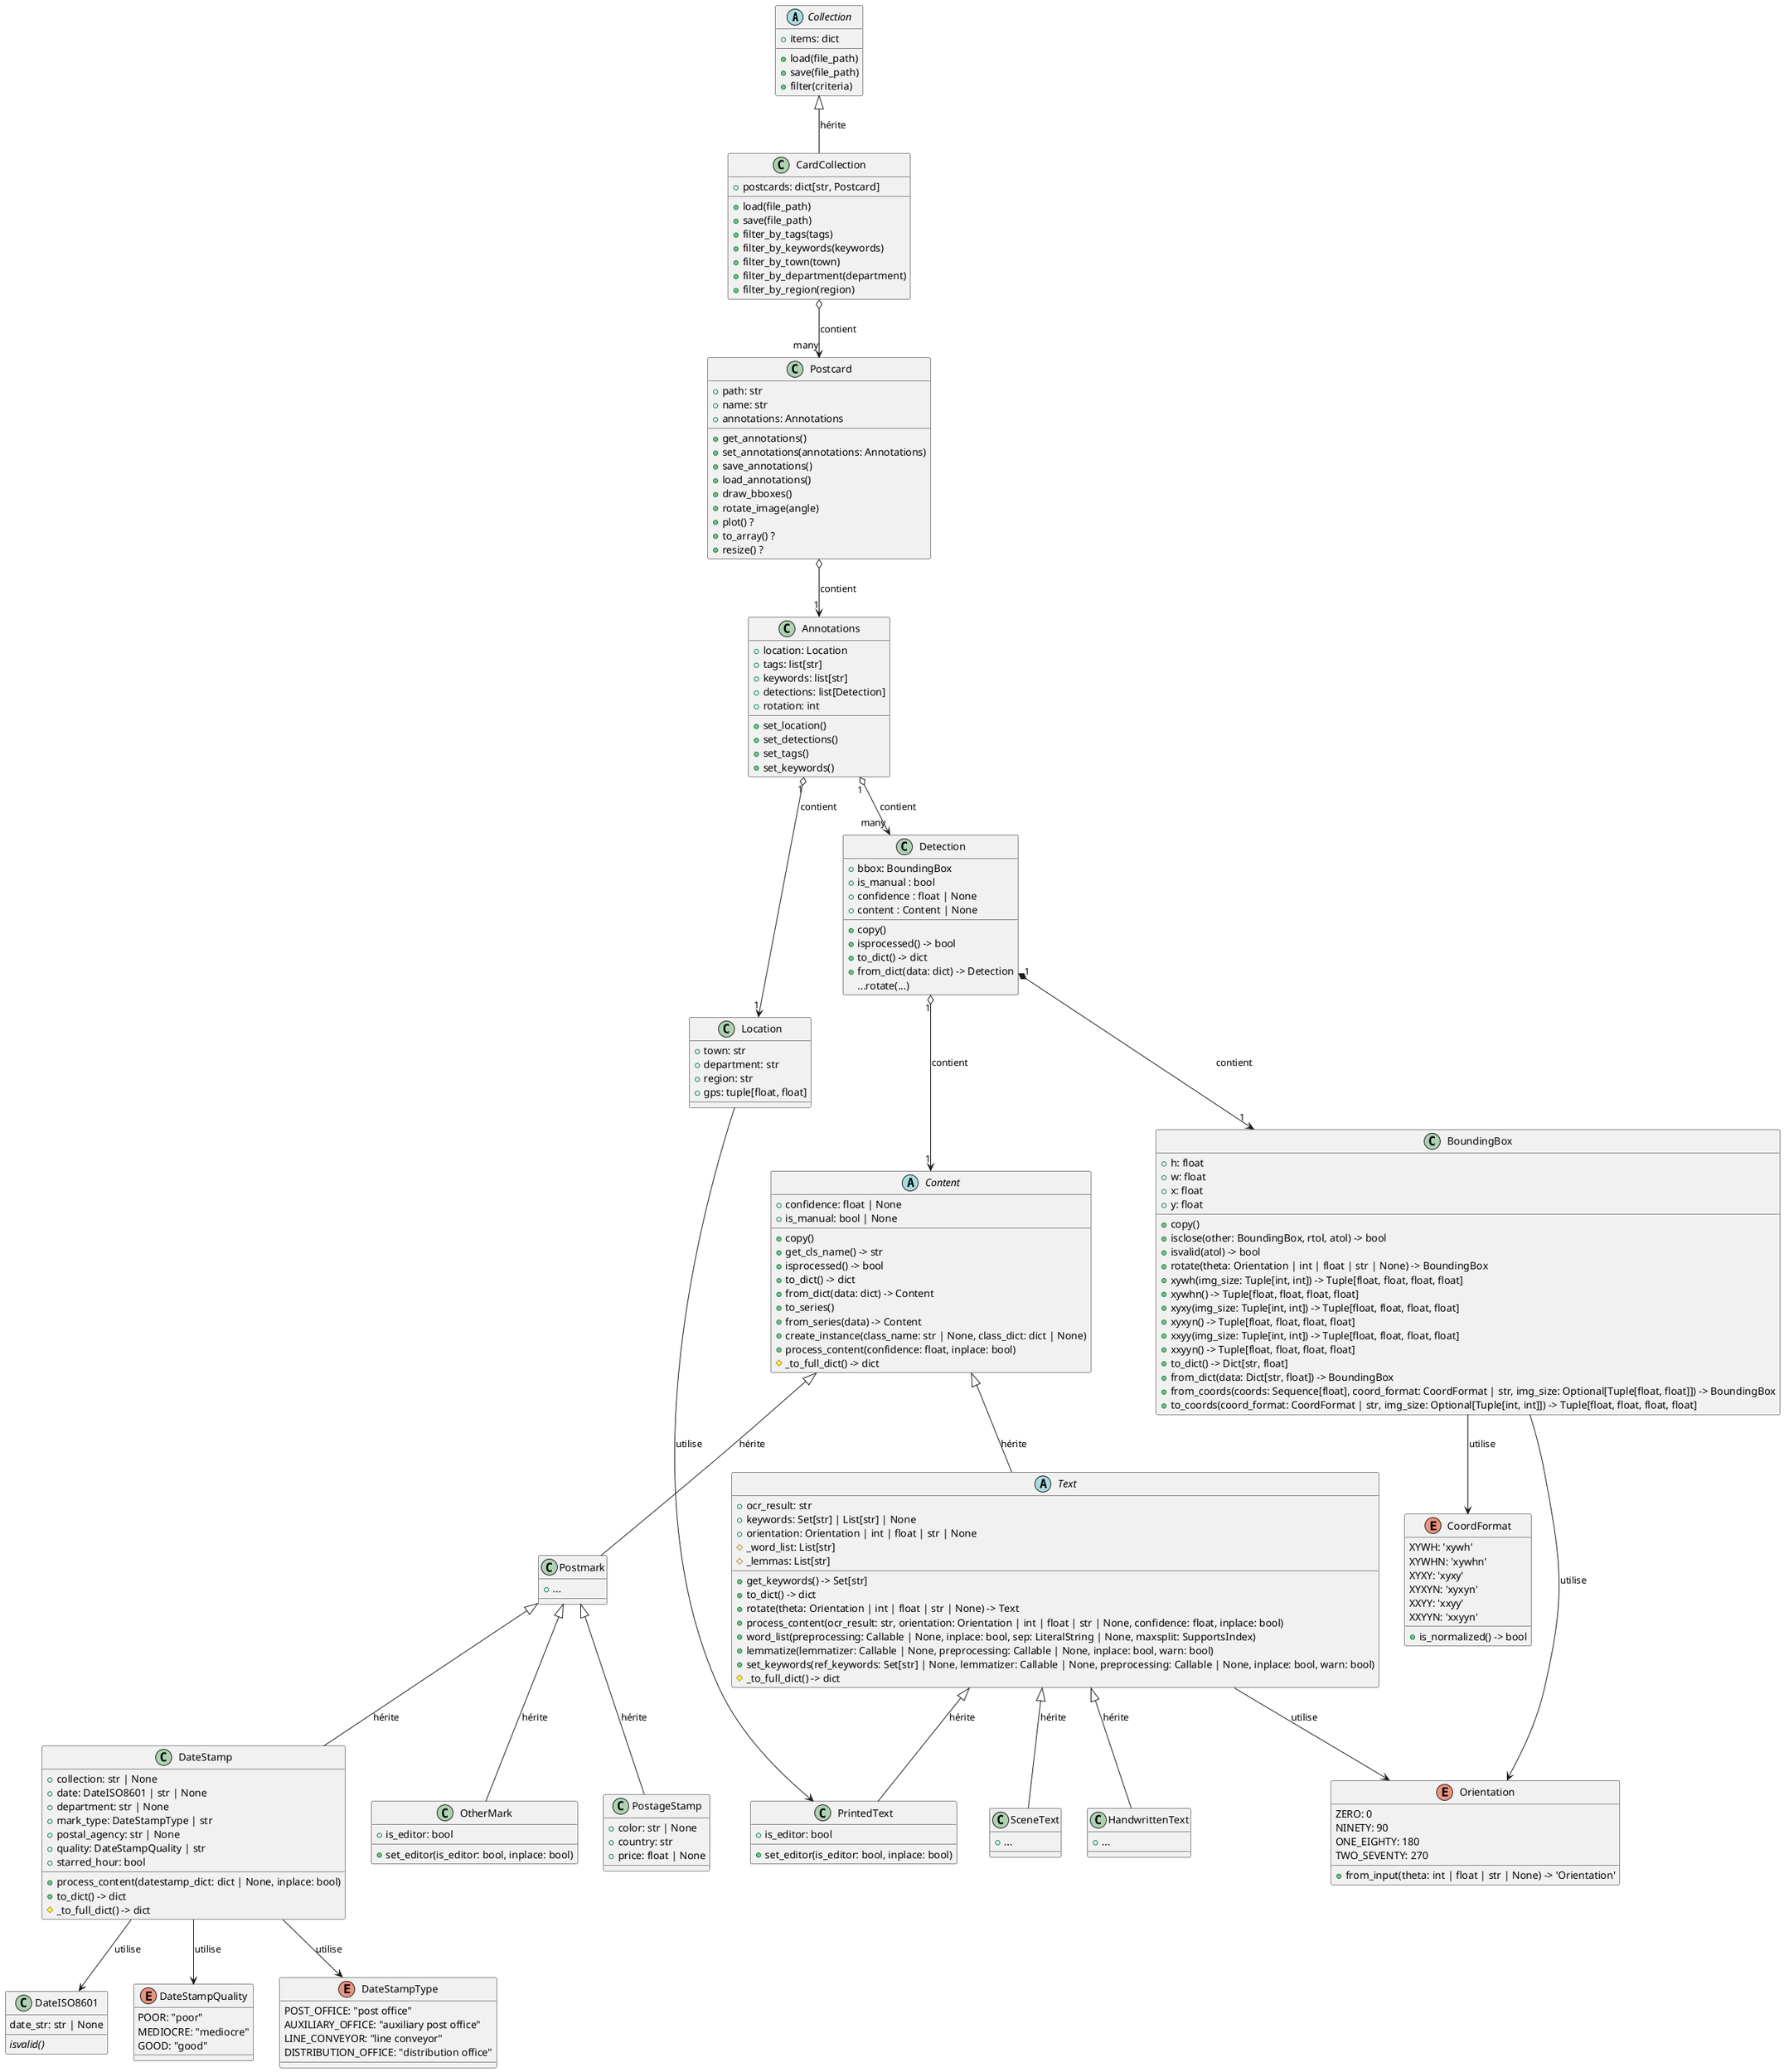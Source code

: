 @startuml classes
set namespaceSeparator none

' collection.py

abstract class Collection {
  + items: dict
  + load(file_path)
  + save(file_path)
  + filter(criteria)
}

class CardCollection {
  + postcards: dict[str, Postcard]
  + load(file_path)
  + save(file_path)
  + filter_by_tags(tags)
  + filter_by_keywords(keywords)
  + filter_by_town(town)
  + filter_by_department(department)
  + filter_by_region(region)
}

' postcard.py

class Postcard {
  + path: str
  + name: str
  + annotations: Annotations
  + get_annotations()
  + set_annotations(annotations: Annotations)
  + save_annotations()
  + load_annotations()
  + draw_bboxes()
  + rotate_image(angle)
  + plot() ?
  + to_array() ?
  + resize() ?
}

class Annotations {
  + location: Location
  + tags: list[str]
  + keywords: list[str]
  + detections: list[Detection]
  + rotation: int
'  + to_tensor()
'  + to_yolo_format()
'  + to_cvat_format()
  + set_location()
  + set_detections()
  + set_tags()
  + set_keywords()
}

class Location {
  + town: str
  + department: str
  + region: str
  + gps: tuple[float, float]
}
' detection.py

class "Detection" as Detection {
  + bbox: BoundingBox
  + is_manual : bool
  + confidence : float | None
  + content : Content | None
  + copy()
  + isprocessed() -> bool
  + to_dict() -> dict
  + from_dict(data: dict) -> Detection
  ...rotate(...)
}

class "BoundingBox" as BoundingBox {
  + h: float
  + w: float
  + x: float
  + y: float
  + copy()
  + isclose(other: BoundingBox, rtol, atol) -> bool
  + isvalid(atol) -> bool
  + rotate(theta: Orientation | int | float | str | None) -> BoundingBox
  + xywh(img_size: Tuple[int, int]) -> Tuple[float, float, float, float]
  + xywhn() -> Tuple[float, float, float, float]
  + xyxy(img_size: Tuple[int, int]) -> Tuple[float, float, float, float]
  + xyxyn() -> Tuple[float, float, float, float]
  + xxyy(img_size: Tuple[int, int]) -> Tuple[float, float, float, float]
  + xxyyn() -> Tuple[float, float, float, float]
  + to_dict() -> Dict[str, float]
  + from_dict(data: Dict[str, float]) -> BoundingBox
  + from_coords(coords: Sequence[float], coord_format: CoordFormat | str, img_size: Optional[Tuple[float, float]]) -> BoundingBox
  + to_coords(coord_format: CoordFormat | str, img_size: Optional[Tuple[int, int]]) -> Tuple[float, float, float, float]
}

enum "CoordFormat" as CoordFormat {
  XYWH: 'xywh'
  XYWHN: 'xywhn'
  XYXY: 'xyxy'
  XYXYN: 'xyxyn'
  XXYY: 'xxyy'
  XXYYN: 'xxyyn'
  + is_normalized() -> bool
}

' content.py

abstract class "Content" as Content {
  + confidence: float | None
  + is_manual: bool | None
  + copy()
  + get_cls_name() -> str
  + isprocessed() -> bool
  + to_dict() -> dict
  + from_dict(data: dict) -> Content
  + to_series()
  + from_series(data) -> Content
  + create_instance(class_name: str | None, class_dict: dict | None)
  + process_content(confidence: float, inplace: bool)
  # _to_full_dict() -> dict
}

abstract class "Text" as Text {
  + ocr_result: str
  + keywords: Set[str] | List[str] | None
  + orientation: Orientation | int | float | str | None
  # _word_list: List[str]
  # _lemmas: List[str]
  + get_keywords() -> Set[str]
  + to_dict() -> dict
  + rotate(theta: Orientation | int | float | str | None) -> Text
  + process_content(ocr_result: str, orientation: Orientation | int | float | str | None, confidence: float, inplace: bool)
  + word_list(preprocessing: Callable | None, inplace: bool, sep: LiteralString | None, maxsplit: SupportsIndex)
  + lemmatize(lemmatizer: Callable | None, preprocessing: Callable | None, inplace: bool, warn: bool)
  + set_keywords(ref_keywords: Set[str] | None, lemmatizer: Callable | None, preprocessing: Callable | None, inplace: bool, warn: bool)
  # _to_full_dict() -> dict
}

class "Postmark" as Postmark {
  + ...
}

class "PrintedText" as PrintedText {
  + is_editor: bool
  + set_editor(is_editor: bool, inplace: bool)
}

class "HandwrittenText" as HandwrittenText {
  + ...
}

class "SceneText" as SceneText {
  + ...
}

class "PostageStamp" as PostageStamp {
  + color: str | None
  + country: str
  + price: float | None
}

class "DateStamp" as DateStamp {
  + collection: str | None
  + date: DateISO8601 | str | None
  + department: str | None
  + mark_type: DateStampType | str
  + postal_agency: str | None
  + quality: DateStampQuality | str
  + starred_hour: bool
  + process_content(datestamp_dict: dict | None, inplace: bool)
  + to_dict() -> dict
  # _to_full_dict() -> dict
}

class "OtherMark" as OtherMark {
  + is_editor: bool
  + set_editor(is_editor: bool, inplace: bool)
}

class "DateISO8601" as DateISO8601 {
  date_str: str | None
  {abstract}isvalid()
}
enum "DateStampQuality" as DateStampQuality {
  POOR: "poor"
  MEDIOCRE: "mediocre"
  GOOD: "good"
}
enum "DateStampType" as DateStampType {
  POST_OFFICE: "post office"
  AUXILIARY_OFFICE: "auxiliary post office"
  LINE_CONVEYOR: "line conveyor"
  DISTRIBUTION_OFFICE: "distribution office"
}
enum "Orientation" as Orientation {
  ZERO: 0
  NINETY: 90
  ONE_EIGHTY: 180
  TWO_SEVENTY: 270
  + from_input(theta: int | float | str | None) -> 'Orientation'
}

' Relations
Collection <|-- CardCollection : hérite
CardCollection o--> "many" Postcard : contient
Postcard o--> "1" Annotations : contient
Annotations "1" o--> "1" Location : contient
Location --> PrintedText : utilise
Annotations "1" o--> "many" Detection : contient
Detection "1" *--> "1" BoundingBox : contient
BoundingBox --> Orientation : utilise
BoundingBox --> CoordFormat : utilise
Detection "1" o--> "1" Content : contient
Content <|-- Text : hérite
Text --> Orientation : utilise
Content <|-- Postmark : hérite
Text <|-- PrintedText : hérite
Text <|-- HandwrittenText : hérite
Text <|-- SceneText : hérite
Postmark <|-- PostageStamp : hérite
Postmark <|-- DateStamp : hérite
DateStamp --> DateISO8601 : utilise
DateStamp --> DateStampQuality : utilise
DateStamp --> DateStampType : utilise
Postmark <|-- OtherMark : hérite
@enduml